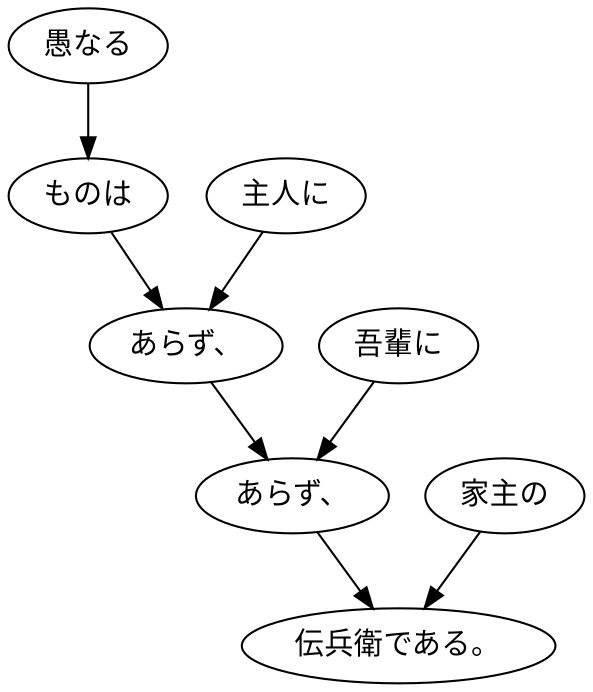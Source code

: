 digraph graph4686 {
	node0 [label="愚なる"];
	node1 [label="ものは"];
	node2 [label="主人に"];
	node3 [label="あらず、"];
	node4 [label="吾輩に"];
	node5 [label="あらず、"];
	node6 [label="家主の"];
	node7 [label="伝兵衛である。"];
	node0 -> node1;
	node1 -> node3;
	node2 -> node3;
	node3 -> node5;
	node4 -> node5;
	node5 -> node7;
	node6 -> node7;
}

